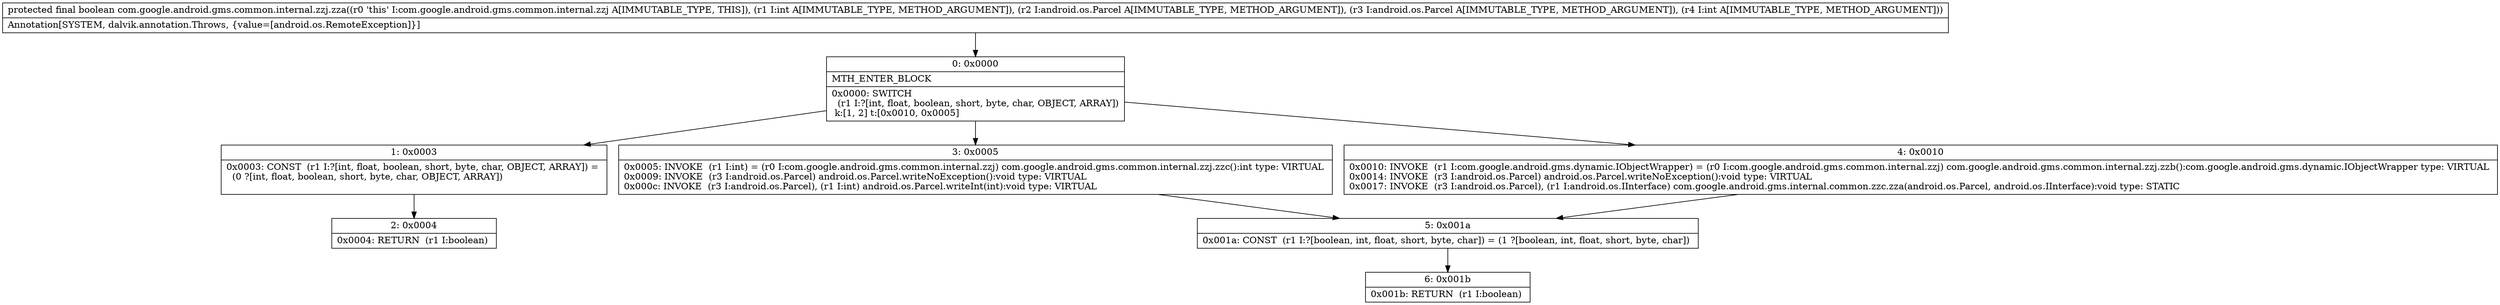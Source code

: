 digraph "CFG forcom.google.android.gms.common.internal.zzj.zza(ILandroid\/os\/Parcel;Landroid\/os\/Parcel;I)Z" {
Node_0 [shape=record,label="{0\:\ 0x0000|MTH_ENTER_BLOCK\l|0x0000: SWITCH  \l  (r1 I:?[int, float, boolean, short, byte, char, OBJECT, ARRAY])\l k:[1, 2] t:[0x0010, 0x0005] \l}"];
Node_1 [shape=record,label="{1\:\ 0x0003|0x0003: CONST  (r1 I:?[int, float, boolean, short, byte, char, OBJECT, ARRAY]) = \l  (0 ?[int, float, boolean, short, byte, char, OBJECT, ARRAY])\l \l}"];
Node_2 [shape=record,label="{2\:\ 0x0004|0x0004: RETURN  (r1 I:boolean) \l}"];
Node_3 [shape=record,label="{3\:\ 0x0005|0x0005: INVOKE  (r1 I:int) = (r0 I:com.google.android.gms.common.internal.zzj) com.google.android.gms.common.internal.zzj.zzc():int type: VIRTUAL \l0x0009: INVOKE  (r3 I:android.os.Parcel) android.os.Parcel.writeNoException():void type: VIRTUAL \l0x000c: INVOKE  (r3 I:android.os.Parcel), (r1 I:int) android.os.Parcel.writeInt(int):void type: VIRTUAL \l}"];
Node_4 [shape=record,label="{4\:\ 0x0010|0x0010: INVOKE  (r1 I:com.google.android.gms.dynamic.IObjectWrapper) = (r0 I:com.google.android.gms.common.internal.zzj) com.google.android.gms.common.internal.zzj.zzb():com.google.android.gms.dynamic.IObjectWrapper type: VIRTUAL \l0x0014: INVOKE  (r3 I:android.os.Parcel) android.os.Parcel.writeNoException():void type: VIRTUAL \l0x0017: INVOKE  (r3 I:android.os.Parcel), (r1 I:android.os.IInterface) com.google.android.gms.internal.common.zzc.zza(android.os.Parcel, android.os.IInterface):void type: STATIC \l}"];
Node_5 [shape=record,label="{5\:\ 0x001a|0x001a: CONST  (r1 I:?[boolean, int, float, short, byte, char]) = (1 ?[boolean, int, float, short, byte, char]) \l}"];
Node_6 [shape=record,label="{6\:\ 0x001b|0x001b: RETURN  (r1 I:boolean) \l}"];
MethodNode[shape=record,label="{protected final boolean com.google.android.gms.common.internal.zzj.zza((r0 'this' I:com.google.android.gms.common.internal.zzj A[IMMUTABLE_TYPE, THIS]), (r1 I:int A[IMMUTABLE_TYPE, METHOD_ARGUMENT]), (r2 I:android.os.Parcel A[IMMUTABLE_TYPE, METHOD_ARGUMENT]), (r3 I:android.os.Parcel A[IMMUTABLE_TYPE, METHOD_ARGUMENT]), (r4 I:int A[IMMUTABLE_TYPE, METHOD_ARGUMENT]))  | Annotation[SYSTEM, dalvik.annotation.Throws, \{value=[android.os.RemoteException]\}]\l}"];
MethodNode -> Node_0;
Node_0 -> Node_1;
Node_0 -> Node_3;
Node_0 -> Node_4;
Node_1 -> Node_2;
Node_3 -> Node_5;
Node_4 -> Node_5;
Node_5 -> Node_6;
}

